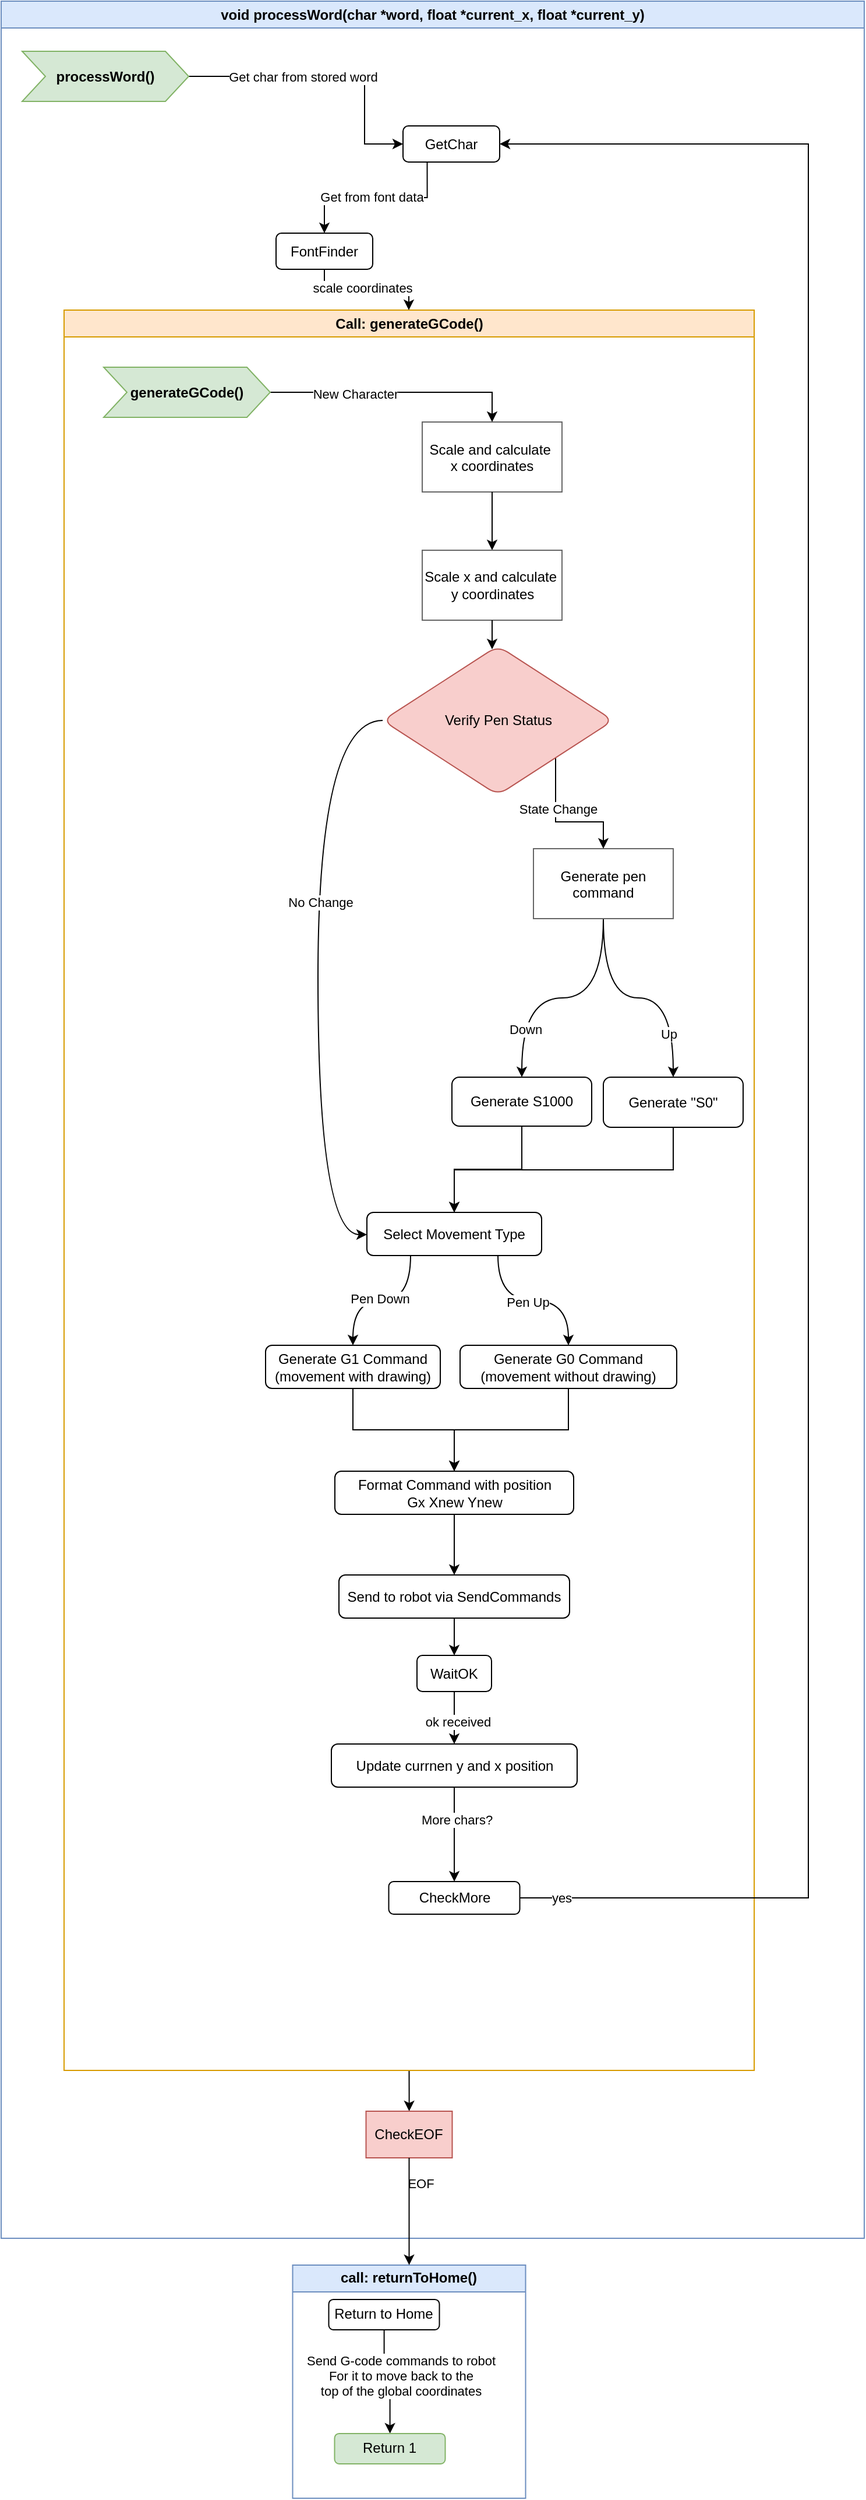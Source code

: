 <mxfile version="24.7.17">
  <diagram id="processWord" name="processWord">
    <mxGraphModel dx="558" dy="-1599" grid="1" gridSize="10" guides="1" tooltips="1" connect="1" arrows="1" fold="1" page="1" pageScale="1" pageWidth="827" pageHeight="1169" math="0" shadow="0">
      <root>
        <mxCell id="0" />
        <mxCell id="1" parent="0" />
        <mxCell id="SzfT2a4kxn_qNr8ECGD6-19" value="void processWord(char *word, float *current_x, float *current_y)" style="swimlane;whiteSpace=wrap;html=1;fillColor=#dae8fc;strokeColor=#6c8ebf;" vertex="1" parent="1">
          <mxGeometry y="2338" width="741" height="1919" as="geometry" />
        </mxCell>
        <mxCell id="SzfT2a4kxn_qNr8ECGD6-20" style="edgeStyle=orthogonalEdgeStyle;rounded=0;orthogonalLoop=1;jettySize=auto;html=1;exitX=1;exitY=0.5;exitDx=0;exitDy=0;entryX=0;entryY=0.5;entryDx=0;entryDy=0;" edge="1" parent="SzfT2a4kxn_qNr8ECGD6-19" source="SzfT2a4kxn_qNr8ECGD6-22" target="SzfT2a4kxn_qNr8ECGD6-68">
          <mxGeometry relative="1" as="geometry">
            <mxPoint x="329.39" y="86" as="targetPoint" />
            <Array as="points">
              <mxPoint x="312" y="65" />
              <mxPoint x="312" y="122" />
            </Array>
          </mxGeometry>
        </mxCell>
        <mxCell id="SzfT2a4kxn_qNr8ECGD6-21" value="Get char from stored word" style="edgeLabel;html=1;align=center;verticalAlign=middle;resizable=0;points=[];" vertex="1" connectable="0" parent="SzfT2a4kxn_qNr8ECGD6-20">
          <mxGeometry x="-0.654" y="2" relative="1" as="geometry">
            <mxPoint x="56" y="2" as="offset" />
          </mxGeometry>
        </mxCell>
        <mxCell id="SzfT2a4kxn_qNr8ECGD6-22" value="&lt;b&gt;processWord()&lt;/b&gt;" style="shape=step;perimeter=stepPerimeter;whiteSpace=wrap;html=1;fixedSize=1;fillColor=#d5e8d4;strokeColor=#82b366;" vertex="1" parent="SzfT2a4kxn_qNr8ECGD6-19">
          <mxGeometry x="18" y="43" width="143" height="43" as="geometry" />
        </mxCell>
        <mxCell id="SzfT2a4kxn_qNr8ECGD6-23" style="edgeStyle=orthogonalEdgeStyle;rounded=0;orthogonalLoop=1;jettySize=auto;html=1;exitX=0.5;exitY=1;exitDx=0;exitDy=0;" edge="1" parent="SzfT2a4kxn_qNr8ECGD6-19" source="SzfT2a4kxn_qNr8ECGD6-24" target="SzfT2a4kxn_qNr8ECGD6-74">
          <mxGeometry relative="1" as="geometry" />
        </mxCell>
        <mxCell id="SzfT2a4kxn_qNr8ECGD6-24" value="Call: generateGCode()" style="swimlane;whiteSpace=wrap;html=1;fillColor=#ffe6cc;strokeColor=#d79b00;" vertex="1" parent="SzfT2a4kxn_qNr8ECGD6-19">
          <mxGeometry x="54" y="265" width="592.5" height="1510" as="geometry">
            <mxRectangle x="46" y="715" width="156" height="26" as="alternateBounds" />
          </mxGeometry>
        </mxCell>
        <mxCell id="SzfT2a4kxn_qNr8ECGD6-25" value="Scale and calculate &#xa;x coordinates" style="rounded=0;fillColor=#FFFFFF;strokeColor=#666666;fontColor=#000000;fontStyle=0" vertex="1" parent="SzfT2a4kxn_qNr8ECGD6-24">
          <mxGeometry x="307.5" y="96" width="120" height="60" as="geometry" />
        </mxCell>
        <mxCell id="SzfT2a4kxn_qNr8ECGD6-26" value="" style="endArrow=classic;html=1;exitX=0.5;exitY=1;entryX=0.5;entryY=0;fontColor=#FFFFFF;entryDx=0;entryDy=0;" edge="1" parent="SzfT2a4kxn_qNr8ECGD6-24" source="SzfT2a4kxn_qNr8ECGD6-25" target="SzfT2a4kxn_qNr8ECGD6-35">
          <mxGeometry width="50" height="50" relative="1" as="geometry" />
        </mxCell>
        <mxCell id="SzfT2a4kxn_qNr8ECGD6-27" value="" style="edgeStyle=orthogonalEdgeStyle;rounded=0;orthogonalLoop=1;jettySize=auto;html=1;entryX=0.5;entryY=0;entryDx=0;entryDy=0;curved=1;" edge="1" parent="SzfT2a4kxn_qNr8ECGD6-24" source="SzfT2a4kxn_qNr8ECGD6-31" target="SzfT2a4kxn_qNr8ECGD6-43">
          <mxGeometry relative="1" as="geometry">
            <mxPoint x="463" y="602" as="targetPoint" />
          </mxGeometry>
        </mxCell>
        <mxCell id="SzfT2a4kxn_qNr8ECGD6-28" value="Down" style="edgeLabel;html=1;align=center;verticalAlign=middle;resizable=0;points=[];" vertex="1" connectable="0" parent="SzfT2a4kxn_qNr8ECGD6-27">
          <mxGeometry x="0.597" y="3" relative="1" as="geometry">
            <mxPoint as="offset" />
          </mxGeometry>
        </mxCell>
        <mxCell id="SzfT2a4kxn_qNr8ECGD6-29" style="edgeStyle=orthogonalEdgeStyle;rounded=0;orthogonalLoop=1;jettySize=auto;html=1;exitX=0.5;exitY=1;exitDx=0;exitDy=0;curved=1;" edge="1" parent="SzfT2a4kxn_qNr8ECGD6-24" source="SzfT2a4kxn_qNr8ECGD6-31" target="SzfT2a4kxn_qNr8ECGD6-45">
          <mxGeometry relative="1" as="geometry" />
        </mxCell>
        <mxCell id="SzfT2a4kxn_qNr8ECGD6-30" value="Up" style="edgeLabel;html=1;align=center;verticalAlign=middle;resizable=0;points=[];" vertex="1" connectable="0" parent="SzfT2a4kxn_qNr8ECGD6-29">
          <mxGeometry x="0.545" y="-7" relative="1" as="geometry">
            <mxPoint x="3" y="7" as="offset" />
          </mxGeometry>
        </mxCell>
        <mxCell id="SzfT2a4kxn_qNr8ECGD6-31" value="Generate pen&#xa;command" style="rounded=0;fillColor=#FFFFFF;strokeColor=#666666;fontColor=#000000;" vertex="1" parent="SzfT2a4kxn_qNr8ECGD6-24">
          <mxGeometry x="403" y="462" width="120" height="60" as="geometry" />
        </mxCell>
        <mxCell id="SzfT2a4kxn_qNr8ECGD6-32" style="edgeStyle=orthogonalEdgeStyle;rounded=0;orthogonalLoop=1;jettySize=auto;html=1;exitX=1;exitY=0.5;exitDx=0;exitDy=0;entryX=0.5;entryY=0;entryDx=0;entryDy=0;" edge="1" parent="SzfT2a4kxn_qNr8ECGD6-24" source="SzfT2a4kxn_qNr8ECGD6-34" target="SzfT2a4kxn_qNr8ECGD6-25">
          <mxGeometry relative="1" as="geometry" />
        </mxCell>
        <mxCell id="SzfT2a4kxn_qNr8ECGD6-33" value="New Character" style="edgeLabel;html=1;align=center;verticalAlign=middle;resizable=0;points=[];" vertex="1" connectable="0" parent="SzfT2a4kxn_qNr8ECGD6-32">
          <mxGeometry x="-0.326" y="-1" relative="1" as="geometry">
            <mxPoint as="offset" />
          </mxGeometry>
        </mxCell>
        <mxCell id="SzfT2a4kxn_qNr8ECGD6-34" value="&lt;b&gt;generateGCode()&lt;/b&gt;" style="shape=step;perimeter=stepPerimeter;whiteSpace=wrap;html=1;fixedSize=1;fillColor=#d5e8d4;strokeColor=#82b366;" vertex="1" parent="SzfT2a4kxn_qNr8ECGD6-24">
          <mxGeometry x="34" y="49" width="143" height="43" as="geometry" />
        </mxCell>
        <mxCell id="SzfT2a4kxn_qNr8ECGD6-35" value="&lt;span style=&quot;text-wrap: nowrap;&quot;&gt;Scale x and calculate&amp;nbsp;&lt;/span&gt;&lt;br style=&quot;padding: 0px; margin: 0px; text-wrap: nowrap;&quot;&gt;&lt;span style=&quot;text-wrap: nowrap;&quot;&gt;y coordinates&lt;/span&gt;" style="whiteSpace=wrap;html=1;fillColor=#FFFFFF;strokeColor=#666666;fontColor=#000000;rounded=0;fontStyle=0;" vertex="1" parent="SzfT2a4kxn_qNr8ECGD6-24">
          <mxGeometry x="307.5" y="206" width="120" height="60" as="geometry" />
        </mxCell>
        <mxCell id="SzfT2a4kxn_qNr8ECGD6-36" style="edgeStyle=orthogonalEdgeStyle;rounded=0;orthogonalLoop=1;jettySize=auto;html=1;exitX=0.5;exitY=1;exitDx=0;exitDy=0;entryX=0.5;entryY=0;entryDx=0;entryDy=0;" edge="1" parent="SzfT2a4kxn_qNr8ECGD6-24" source="SzfT2a4kxn_qNr8ECGD6-35">
          <mxGeometry relative="1" as="geometry">
            <mxPoint x="367.5" y="291" as="targetPoint" />
          </mxGeometry>
        </mxCell>
        <mxCell id="SzfT2a4kxn_qNr8ECGD6-37" style="edgeStyle=orthogonalEdgeStyle;rounded=0;orthogonalLoop=1;jettySize=auto;html=1;exitX=1;exitY=1;exitDx=0;exitDy=0;" edge="1" parent="SzfT2a4kxn_qNr8ECGD6-24" source="SzfT2a4kxn_qNr8ECGD6-41" target="SzfT2a4kxn_qNr8ECGD6-31">
          <mxGeometry relative="1" as="geometry" />
        </mxCell>
        <mxCell id="SzfT2a4kxn_qNr8ECGD6-38" value="State Change" style="edgeLabel;html=1;align=center;verticalAlign=middle;resizable=0;points=[];" vertex="1" connectable="0" parent="SzfT2a4kxn_qNr8ECGD6-37">
          <mxGeometry x="-0.269" y="2" relative="1" as="geometry">
            <mxPoint as="offset" />
          </mxGeometry>
        </mxCell>
        <mxCell id="SzfT2a4kxn_qNr8ECGD6-39" style="edgeStyle=orthogonalEdgeStyle;rounded=0;orthogonalLoop=1;jettySize=auto;html=1;curved=1;" edge="1" parent="SzfT2a4kxn_qNr8ECGD6-24" source="SzfT2a4kxn_qNr8ECGD6-41" target="SzfT2a4kxn_qNr8ECGD6-50">
          <mxGeometry relative="1" as="geometry">
            <Array as="points">
              <mxPoint x="218" y="793" />
            </Array>
          </mxGeometry>
        </mxCell>
        <mxCell id="SzfT2a4kxn_qNr8ECGD6-40" value="No Change" style="edgeLabel;html=1;align=center;verticalAlign=middle;resizable=0;points=[];" vertex="1" connectable="0" parent="SzfT2a4kxn_qNr8ECGD6-39">
          <mxGeometry x="-0.215" y="2" relative="1" as="geometry">
            <mxPoint as="offset" />
          </mxGeometry>
        </mxCell>
        <mxCell id="SzfT2a4kxn_qNr8ECGD6-41" value="&lt;span style=&quot;text-wrap: nowrap;&quot;&gt;Verify Pen Status&lt;/span&gt;" style="rhombus;whiteSpace=wrap;html=1;rounded=1;fillColor=#f8cecc;strokeColor=#b85450;" vertex="1" parent="SzfT2a4kxn_qNr8ECGD6-24">
          <mxGeometry x="273.5" y="288" width="198" height="128" as="geometry" />
        </mxCell>
        <mxCell id="SzfT2a4kxn_qNr8ECGD6-42" style="edgeStyle=orthogonalEdgeStyle;rounded=0;orthogonalLoop=1;jettySize=auto;html=1;exitX=0.5;exitY=1;exitDx=0;exitDy=0;entryX=0.5;entryY=0;entryDx=0;entryDy=0;" edge="1" parent="SzfT2a4kxn_qNr8ECGD6-24" source="SzfT2a4kxn_qNr8ECGD6-43" target="SzfT2a4kxn_qNr8ECGD6-50">
          <mxGeometry relative="1" as="geometry" />
        </mxCell>
        <mxCell id="SzfT2a4kxn_qNr8ECGD6-43" value="Generate S1000" style="rounded=1;whiteSpace=wrap;html=1;" vertex="1" parent="SzfT2a4kxn_qNr8ECGD6-24">
          <mxGeometry x="333" y="658" width="120" height="42" as="geometry" />
        </mxCell>
        <mxCell id="SzfT2a4kxn_qNr8ECGD6-44" style="edgeStyle=orthogonalEdgeStyle;rounded=0;orthogonalLoop=1;jettySize=auto;html=1;exitX=0.5;exitY=1;exitDx=0;exitDy=0;entryX=0.5;entryY=0;entryDx=0;entryDy=0;" edge="1" parent="SzfT2a4kxn_qNr8ECGD6-24" source="SzfT2a4kxn_qNr8ECGD6-45" target="SzfT2a4kxn_qNr8ECGD6-50">
          <mxGeometry relative="1" as="geometry" />
        </mxCell>
        <mxCell id="SzfT2a4kxn_qNr8ECGD6-45" value="Generate &quot;S0&quot;" style="rounded=1;whiteSpace=wrap;html=1;" vertex="1" parent="SzfT2a4kxn_qNr8ECGD6-24">
          <mxGeometry x="463" y="658" width="120" height="43" as="geometry" />
        </mxCell>
        <mxCell id="SzfT2a4kxn_qNr8ECGD6-46" style="edgeStyle=orthogonalEdgeStyle;rounded=0;orthogonalLoop=1;jettySize=auto;html=1;exitX=0.25;exitY=1;exitDx=0;exitDy=0;entryX=0.5;entryY=0;entryDx=0;entryDy=0;curved=1;" edge="1" parent="SzfT2a4kxn_qNr8ECGD6-24" source="SzfT2a4kxn_qNr8ECGD6-50" target="SzfT2a4kxn_qNr8ECGD6-52">
          <mxGeometry relative="1" as="geometry">
            <mxPoint x="209.138" y="902.276" as="targetPoint" />
          </mxGeometry>
        </mxCell>
        <mxCell id="SzfT2a4kxn_qNr8ECGD6-47" value="Pen Down" style="edgeLabel;html=1;align=center;verticalAlign=middle;resizable=0;points=[];" vertex="1" connectable="0" parent="SzfT2a4kxn_qNr8ECGD6-46">
          <mxGeometry x="0.031" y="-2" relative="1" as="geometry">
            <mxPoint as="offset" />
          </mxGeometry>
        </mxCell>
        <mxCell id="SzfT2a4kxn_qNr8ECGD6-48" style="edgeStyle=orthogonalEdgeStyle;rounded=0;orthogonalLoop=1;jettySize=auto;html=1;exitX=0.75;exitY=1;exitDx=0;exitDy=0;curved=1;" edge="1" parent="SzfT2a4kxn_qNr8ECGD6-24" source="SzfT2a4kxn_qNr8ECGD6-50" target="SzfT2a4kxn_qNr8ECGD6-54">
          <mxGeometry relative="1" as="geometry">
            <mxPoint x="461.828" y="895.655" as="targetPoint" />
          </mxGeometry>
        </mxCell>
        <mxCell id="SzfT2a4kxn_qNr8ECGD6-49" value="Pen Up" style="edgeLabel;html=1;align=center;verticalAlign=middle;resizable=0;points=[];" vertex="1" connectable="0" parent="SzfT2a4kxn_qNr8ECGD6-48">
          <mxGeometry x="-0.074" y="-1" relative="1" as="geometry">
            <mxPoint as="offset" />
          </mxGeometry>
        </mxCell>
        <mxCell id="SzfT2a4kxn_qNr8ECGD6-50" value="Select Movement Type" style="rounded=1;whiteSpace=wrap;html=1;" vertex="1" parent="SzfT2a4kxn_qNr8ECGD6-24">
          <mxGeometry x="260" y="774" width="150" height="37" as="geometry" />
        </mxCell>
        <mxCell id="SzfT2a4kxn_qNr8ECGD6-51" style="edgeStyle=orthogonalEdgeStyle;rounded=0;orthogonalLoop=1;jettySize=auto;html=1;exitX=0.5;exitY=1;exitDx=0;exitDy=0;" edge="1" parent="SzfT2a4kxn_qNr8ECGD6-24" source="SzfT2a4kxn_qNr8ECGD6-52" target="SzfT2a4kxn_qNr8ECGD6-56">
          <mxGeometry relative="1" as="geometry" />
        </mxCell>
        <mxCell id="SzfT2a4kxn_qNr8ECGD6-52" value="Generate G1 Command&lt;br&gt;(movement with drawing)" style="rounded=1;whiteSpace=wrap;html=1;" vertex="1" parent="SzfT2a4kxn_qNr8ECGD6-24">
          <mxGeometry x="173" y="888" width="150" height="37" as="geometry" />
        </mxCell>
        <mxCell id="SzfT2a4kxn_qNr8ECGD6-53" style="edgeStyle=orthogonalEdgeStyle;rounded=0;orthogonalLoop=1;jettySize=auto;html=1;exitX=0.5;exitY=1;exitDx=0;exitDy=0;" edge="1" parent="SzfT2a4kxn_qNr8ECGD6-24" source="SzfT2a4kxn_qNr8ECGD6-54" target="SzfT2a4kxn_qNr8ECGD6-56">
          <mxGeometry relative="1" as="geometry" />
        </mxCell>
        <mxCell id="SzfT2a4kxn_qNr8ECGD6-54" value="Generate G0 Command&lt;br&gt;(movement without drawing)" style="rounded=1;whiteSpace=wrap;html=1;" vertex="1" parent="SzfT2a4kxn_qNr8ECGD6-24">
          <mxGeometry x="340" y="888" width="186" height="37" as="geometry" />
        </mxCell>
        <mxCell id="SzfT2a4kxn_qNr8ECGD6-55" style="edgeStyle=orthogonalEdgeStyle;rounded=0;orthogonalLoop=1;jettySize=auto;html=1;exitX=0.5;exitY=1;exitDx=0;exitDy=0;" edge="1" parent="SzfT2a4kxn_qNr8ECGD6-24" source="SzfT2a4kxn_qNr8ECGD6-56" target="SzfT2a4kxn_qNr8ECGD6-58">
          <mxGeometry relative="1" as="geometry" />
        </mxCell>
        <mxCell id="SzfT2a4kxn_qNr8ECGD6-56" value="Format Command with position&lt;br&gt;Gx Xnew Ynew" style="rounded=1;whiteSpace=wrap;html=1;" vertex="1" parent="SzfT2a4kxn_qNr8ECGD6-24">
          <mxGeometry x="232.5" y="996" width="205" height="37" as="geometry" />
        </mxCell>
        <mxCell id="SzfT2a4kxn_qNr8ECGD6-57" value="" style="edgeStyle=orthogonalEdgeStyle;rounded=0;orthogonalLoop=1;jettySize=auto;html=1;" edge="1" parent="SzfT2a4kxn_qNr8ECGD6-24" source="SzfT2a4kxn_qNr8ECGD6-58" target="SzfT2a4kxn_qNr8ECGD6-64">
          <mxGeometry relative="1" as="geometry" />
        </mxCell>
        <mxCell id="SzfT2a4kxn_qNr8ECGD6-58" value="Send to robot via SendCommands" style="rounded=1;whiteSpace=wrap;html=1;" vertex="1" parent="SzfT2a4kxn_qNr8ECGD6-24">
          <mxGeometry x="236" y="1085" width="198" height="37" as="geometry" />
        </mxCell>
        <mxCell id="SzfT2a4kxn_qNr8ECGD6-59" value="" style="edgeStyle=orthogonalEdgeStyle;rounded=0;orthogonalLoop=1;jettySize=auto;html=1;" edge="1" parent="SzfT2a4kxn_qNr8ECGD6-24" source="SzfT2a4kxn_qNr8ECGD6-61" target="SzfT2a4kxn_qNr8ECGD6-65">
          <mxGeometry relative="1" as="geometry">
            <mxPoint x="335" y="1301" as="targetPoint" />
          </mxGeometry>
        </mxCell>
        <mxCell id="SzfT2a4kxn_qNr8ECGD6-60" value="More chars?" style="edgeLabel;html=1;align=center;verticalAlign=middle;resizable=0;points=[];" vertex="1" connectable="0" parent="SzfT2a4kxn_qNr8ECGD6-59">
          <mxGeometry x="-0.317" y="2" relative="1" as="geometry">
            <mxPoint as="offset" />
          </mxGeometry>
        </mxCell>
        <mxCell id="SzfT2a4kxn_qNr8ECGD6-61" value="Update currnen y and x position" style="rounded=1;whiteSpace=wrap;html=1;" vertex="1" parent="SzfT2a4kxn_qNr8ECGD6-24">
          <mxGeometry x="229.5" y="1230" width="211" height="37" as="geometry" />
        </mxCell>
        <mxCell id="SzfT2a4kxn_qNr8ECGD6-62" style="edgeStyle=orthogonalEdgeStyle;rounded=0;orthogonalLoop=1;jettySize=auto;html=1;exitX=0.5;exitY=1;exitDx=0;exitDy=0;" edge="1" parent="SzfT2a4kxn_qNr8ECGD6-24" source="SzfT2a4kxn_qNr8ECGD6-64" target="SzfT2a4kxn_qNr8ECGD6-61">
          <mxGeometry relative="1" as="geometry" />
        </mxCell>
        <mxCell id="SzfT2a4kxn_qNr8ECGD6-63" value="ok received" style="edgeLabel;html=1;align=center;verticalAlign=middle;resizable=0;points=[];" vertex="1" connectable="0" parent="SzfT2a4kxn_qNr8ECGD6-62">
          <mxGeometry x="0.14" y="3" relative="1" as="geometry">
            <mxPoint as="offset" />
          </mxGeometry>
        </mxCell>
        <mxCell id="SzfT2a4kxn_qNr8ECGD6-64" value="WaitOK" style="whiteSpace=wrap;html=1;rounded=1;" vertex="1" parent="SzfT2a4kxn_qNr8ECGD6-24">
          <mxGeometry x="303" y="1154" width="64" height="31" as="geometry" />
        </mxCell>
        <mxCell id="SzfT2a4kxn_qNr8ECGD6-65" value="CheckMore" style="rounded=1;whiteSpace=wrap;html=1;" vertex="1" parent="SzfT2a4kxn_qNr8ECGD6-24">
          <mxGeometry x="278.75" y="1348" width="112.5" height="28" as="geometry" />
        </mxCell>
        <mxCell id="SzfT2a4kxn_qNr8ECGD6-66" style="edgeStyle=orthogonalEdgeStyle;rounded=0;orthogonalLoop=1;jettySize=auto;html=1;exitX=0.25;exitY=1;exitDx=0;exitDy=0;" edge="1" parent="SzfT2a4kxn_qNr8ECGD6-19" source="SzfT2a4kxn_qNr8ECGD6-68" target="SzfT2a4kxn_qNr8ECGD6-71">
          <mxGeometry relative="1" as="geometry">
            <mxPoint x="279.0" y="208.75" as="targetPoint" />
          </mxGeometry>
        </mxCell>
        <mxCell id="SzfT2a4kxn_qNr8ECGD6-67" value="Get from font data" style="edgeLabel;html=1;align=center;verticalAlign=middle;resizable=0;points=[];" vertex="1" connectable="0" parent="SzfT2a4kxn_qNr8ECGD6-66">
          <mxGeometry x="0.049" y="-1" relative="1" as="geometry">
            <mxPoint as="offset" />
          </mxGeometry>
        </mxCell>
        <mxCell id="SzfT2a4kxn_qNr8ECGD6-68" value="GetChar" style="rounded=1;whiteSpace=wrap;html=1;" vertex="1" parent="SzfT2a4kxn_qNr8ECGD6-19">
          <mxGeometry x="345" y="107" width="83" height="31" as="geometry" />
        </mxCell>
        <mxCell id="SzfT2a4kxn_qNr8ECGD6-69" style="edgeStyle=orthogonalEdgeStyle;rounded=0;orthogonalLoop=1;jettySize=auto;html=1;exitX=0.5;exitY=1;exitDx=0;exitDy=0;" edge="1" parent="SzfT2a4kxn_qNr8ECGD6-19" source="SzfT2a4kxn_qNr8ECGD6-71" target="SzfT2a4kxn_qNr8ECGD6-24">
          <mxGeometry relative="1" as="geometry">
            <Array as="points">
              <mxPoint x="278" y="245" />
              <mxPoint x="350" y="245" />
            </Array>
          </mxGeometry>
        </mxCell>
        <mxCell id="SzfT2a4kxn_qNr8ECGD6-70" value="scale coordinates" style="edgeLabel;html=1;align=center;verticalAlign=middle;resizable=0;points=[];" vertex="1" connectable="0" parent="SzfT2a4kxn_qNr8ECGD6-69">
          <mxGeometry x="-0.113" y="-1" relative="1" as="geometry">
            <mxPoint as="offset" />
          </mxGeometry>
        </mxCell>
        <mxCell id="SzfT2a4kxn_qNr8ECGD6-71" value="FontFinder" style="rounded=1;whiteSpace=wrap;html=1;" vertex="1" parent="SzfT2a4kxn_qNr8ECGD6-19">
          <mxGeometry x="236" y="199" width="83" height="31" as="geometry" />
        </mxCell>
        <mxCell id="SzfT2a4kxn_qNr8ECGD6-72" style="edgeStyle=orthogonalEdgeStyle;rounded=0;orthogonalLoop=1;jettySize=auto;html=1;exitX=1;exitY=0.5;exitDx=0;exitDy=0;entryX=1;entryY=0.5;entryDx=0;entryDy=0;" edge="1" parent="SzfT2a4kxn_qNr8ECGD6-19" source="SzfT2a4kxn_qNr8ECGD6-65" target="SzfT2a4kxn_qNr8ECGD6-68">
          <mxGeometry relative="1" as="geometry">
            <Array as="points">
              <mxPoint x="693" y="1627" />
              <mxPoint x="693" y="123" />
            </Array>
          </mxGeometry>
        </mxCell>
        <mxCell id="SzfT2a4kxn_qNr8ECGD6-73" value="yes" style="edgeLabel;html=1;align=center;verticalAlign=middle;resizable=0;points=[];" vertex="1" connectable="0" parent="SzfT2a4kxn_qNr8ECGD6-72">
          <mxGeometry x="-0.93" y="2" relative="1" as="geometry">
            <mxPoint x="-35" y="2" as="offset" />
          </mxGeometry>
        </mxCell>
        <mxCell id="SzfT2a4kxn_qNr8ECGD6-74" value="CheckEOF" style="rounded=0;whiteSpace=wrap;html=1;fillColor=#f8cecc;strokeColor=#b85450;" vertex="1" parent="SzfT2a4kxn_qNr8ECGD6-19">
          <mxGeometry x="313.25" y="1810" width="74" height="40" as="geometry" />
        </mxCell>
        <mxCell id="SzfT2a4kxn_qNr8ECGD6-80" value="EOF" style="edgeLabel;html=1;align=center;verticalAlign=middle;resizable=0;points=[];" vertex="1" connectable="0" parent="SzfT2a4kxn_qNr8ECGD6-19">
          <mxGeometry x="359.995" y="1872.004" as="geometry" />
        </mxCell>
        <mxCell id="SzfT2a4kxn_qNr8ECGD6-75" value="call: returnToHome()" style="swimlane;whiteSpace=wrap;html=1;fillColor=#dae8fc;strokeColor=#6c8ebf;" vertex="1" parent="1">
          <mxGeometry x="250.25" y="4279.95" width="200" height="200" as="geometry" />
        </mxCell>
        <mxCell id="SzfT2a4kxn_qNr8ECGD6-76" style="edgeStyle=orthogonalEdgeStyle;rounded=0;orthogonalLoop=1;jettySize=auto;html=1;" edge="1" parent="SzfT2a4kxn_qNr8ECGD6-75" source="SzfT2a4kxn_qNr8ECGD6-78" target="SzfT2a4kxn_qNr8ECGD6-79">
          <mxGeometry relative="1" as="geometry">
            <mxPoint x="82" y="144.5" as="targetPoint" />
          </mxGeometry>
        </mxCell>
        <mxCell id="SzfT2a4kxn_qNr8ECGD6-77" value="Send G-code commands to robot&lt;br&gt;For it to move back to the &lt;br&gt;top of the global coordinates" style="edgeLabel;html=1;align=center;verticalAlign=middle;resizable=0;points=[];" vertex="1" connectable="0" parent="SzfT2a4kxn_qNr8ECGD6-76">
          <mxGeometry x="-0.191" y="-2" relative="1" as="geometry">
            <mxPoint x="16" y="1" as="offset" />
          </mxGeometry>
        </mxCell>
        <mxCell id="SzfT2a4kxn_qNr8ECGD6-78" value="Return to Home" style="rounded=1;whiteSpace=wrap;html=1;" vertex="1" parent="SzfT2a4kxn_qNr8ECGD6-75">
          <mxGeometry x="31" y="29.5" width="95" height="26" as="geometry" />
        </mxCell>
        <mxCell id="SzfT2a4kxn_qNr8ECGD6-79" value="Return 1" style="rounded=1;whiteSpace=wrap;html=1;fillColor=#d5e8d4;strokeColor=#82b366;" vertex="1" parent="SzfT2a4kxn_qNr8ECGD6-75">
          <mxGeometry x="36" y="144.5" width="95" height="26" as="geometry" />
        </mxCell>
        <mxCell id="SzfT2a4kxn_qNr8ECGD6-81" style="edgeStyle=orthogonalEdgeStyle;rounded=0;orthogonalLoop=1;jettySize=auto;html=1;exitX=0.5;exitY=1;exitDx=0;exitDy=0;" edge="1" parent="1" source="SzfT2a4kxn_qNr8ECGD6-74" target="SzfT2a4kxn_qNr8ECGD6-75">
          <mxGeometry relative="1" as="geometry" />
        </mxCell>
      </root>
    </mxGraphModel>
  </diagram>
</mxfile>
